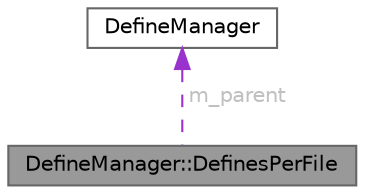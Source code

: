 digraph "DefineManager::DefinesPerFile"
{
 // INTERACTIVE_SVG=YES
 // LATEX_PDF_SIZE
  bgcolor="transparent";
  edge [fontname=Helvetica,fontsize=10,labelfontname=Helvetica,labelfontsize=10];
  node [fontname=Helvetica,fontsize=10,shape=box,height=0.2,width=0.4];
  Node1 [label="DefineManager::DefinesPerFile",height=0.2,width=0.4,color="gray40", fillcolor="grey60", style="filled", fontcolor="black",tooltip="Local class used to hold the defines for a single file."];
  Node2 -> Node1 [dir="back",color="darkorchid3",style="dashed",label=" m_parent",fontcolor="grey" ];
  Node2 [label="DefineManager",height=0.2,width=0.4,color="gray40", fillcolor="white", style="filled",URL="$d7/d10/class_define_manager.html",tooltip="Class that manages the defines available while preprocessing files."];
}
